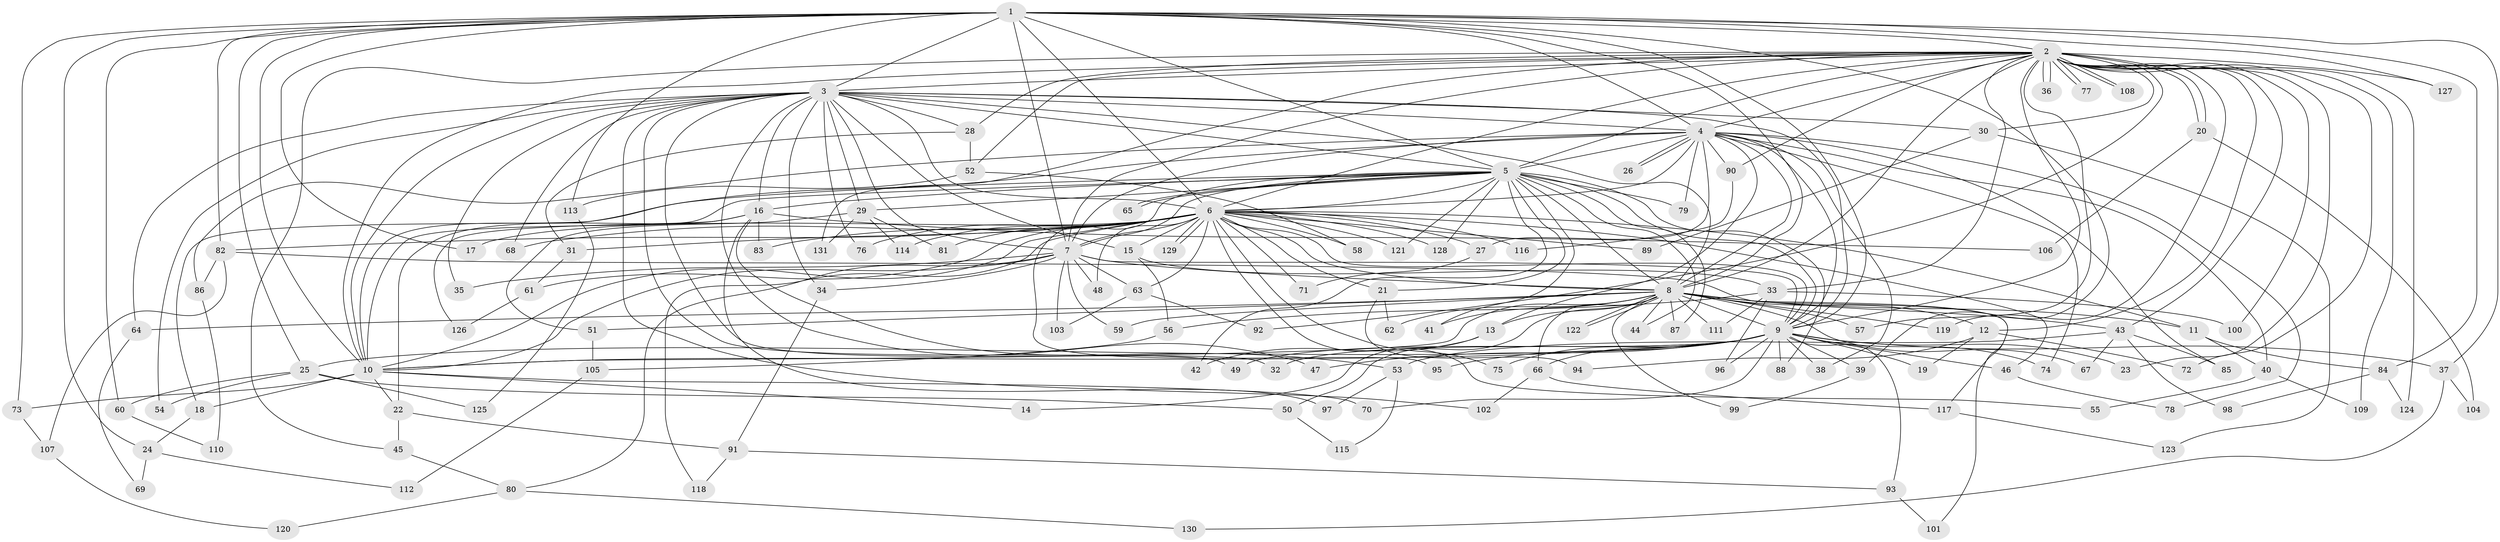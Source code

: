 // Generated by graph-tools (version 1.1) at 2025/25/03/09/25 03:25:45]
// undirected, 131 vertices, 287 edges
graph export_dot {
graph [start="1"]
  node [color=gray90,style=filled];
  1;
  2;
  3;
  4;
  5;
  6;
  7;
  8;
  9;
  10;
  11;
  12;
  13;
  14;
  15;
  16;
  17;
  18;
  19;
  20;
  21;
  22;
  23;
  24;
  25;
  26;
  27;
  28;
  29;
  30;
  31;
  32;
  33;
  34;
  35;
  36;
  37;
  38;
  39;
  40;
  41;
  42;
  43;
  44;
  45;
  46;
  47;
  48;
  49;
  50;
  51;
  52;
  53;
  54;
  55;
  56;
  57;
  58;
  59;
  60;
  61;
  62;
  63;
  64;
  65;
  66;
  67;
  68;
  69;
  70;
  71;
  72;
  73;
  74;
  75;
  76;
  77;
  78;
  79;
  80;
  81;
  82;
  83;
  84;
  85;
  86;
  87;
  88;
  89;
  90;
  91;
  92;
  93;
  94;
  95;
  96;
  97;
  98;
  99;
  100;
  101;
  102;
  103;
  104;
  105;
  106;
  107;
  108;
  109;
  110;
  111;
  112;
  113;
  114;
  115;
  116;
  117;
  118;
  119;
  120;
  121;
  122;
  123;
  124;
  125;
  126;
  127;
  128;
  129;
  130;
  131;
  1 -- 2;
  1 -- 3;
  1 -- 4;
  1 -- 5;
  1 -- 6;
  1 -- 7;
  1 -- 8;
  1 -- 9;
  1 -- 10;
  1 -- 17;
  1 -- 24;
  1 -- 25;
  1 -- 37;
  1 -- 39;
  1 -- 60;
  1 -- 73;
  1 -- 82;
  1 -- 84;
  1 -- 113;
  1 -- 127;
  2 -- 3;
  2 -- 4;
  2 -- 5;
  2 -- 6;
  2 -- 7;
  2 -- 8;
  2 -- 9;
  2 -- 10;
  2 -- 12;
  2 -- 20;
  2 -- 20;
  2 -- 23;
  2 -- 28;
  2 -- 30;
  2 -- 33;
  2 -- 36;
  2 -- 36;
  2 -- 43;
  2 -- 45;
  2 -- 52;
  2 -- 57;
  2 -- 72;
  2 -- 77;
  2 -- 77;
  2 -- 90;
  2 -- 92;
  2 -- 100;
  2 -- 108;
  2 -- 108;
  2 -- 109;
  2 -- 119;
  2 -- 124;
  2 -- 127;
  2 -- 131;
  3 -- 4;
  3 -- 5;
  3 -- 6;
  3 -- 7;
  3 -- 8;
  3 -- 9;
  3 -- 10;
  3 -- 15;
  3 -- 16;
  3 -- 28;
  3 -- 29;
  3 -- 30;
  3 -- 32;
  3 -- 34;
  3 -- 35;
  3 -- 47;
  3 -- 49;
  3 -- 54;
  3 -- 64;
  3 -- 68;
  3 -- 76;
  3 -- 102;
  4 -- 5;
  4 -- 6;
  4 -- 7;
  4 -- 8;
  4 -- 9;
  4 -- 10;
  4 -- 13;
  4 -- 26;
  4 -- 26;
  4 -- 27;
  4 -- 38;
  4 -- 40;
  4 -- 74;
  4 -- 78;
  4 -- 79;
  4 -- 85;
  4 -- 86;
  4 -- 90;
  5 -- 6;
  5 -- 7;
  5 -- 8;
  5 -- 9;
  5 -- 10;
  5 -- 16;
  5 -- 18;
  5 -- 21;
  5 -- 29;
  5 -- 41;
  5 -- 42;
  5 -- 44;
  5 -- 65;
  5 -- 65;
  5 -- 79;
  5 -- 87;
  5 -- 88;
  5 -- 95;
  5 -- 121;
  5 -- 128;
  6 -- 7;
  6 -- 8;
  6 -- 9;
  6 -- 10;
  6 -- 11;
  6 -- 15;
  6 -- 17;
  6 -- 21;
  6 -- 27;
  6 -- 31;
  6 -- 46;
  6 -- 48;
  6 -- 55;
  6 -- 58;
  6 -- 61;
  6 -- 63;
  6 -- 68;
  6 -- 71;
  6 -- 75;
  6 -- 76;
  6 -- 81;
  6 -- 82;
  6 -- 83;
  6 -- 89;
  6 -- 114;
  6 -- 116;
  6 -- 118;
  6 -- 121;
  6 -- 128;
  6 -- 129;
  6 -- 129;
  7 -- 8;
  7 -- 9;
  7 -- 10;
  7 -- 34;
  7 -- 35;
  7 -- 48;
  7 -- 59;
  7 -- 63;
  7 -- 80;
  7 -- 103;
  8 -- 9;
  8 -- 10;
  8 -- 11;
  8 -- 12;
  8 -- 13;
  8 -- 41;
  8 -- 43;
  8 -- 44;
  8 -- 50;
  8 -- 51;
  8 -- 57;
  8 -- 59;
  8 -- 62;
  8 -- 64;
  8 -- 66;
  8 -- 67;
  8 -- 87;
  8 -- 99;
  8 -- 101;
  8 -- 111;
  8 -- 119;
  8 -- 122;
  8 -- 122;
  9 -- 10;
  9 -- 19;
  9 -- 23;
  9 -- 25;
  9 -- 32;
  9 -- 37;
  9 -- 38;
  9 -- 39;
  9 -- 46;
  9 -- 47;
  9 -- 49;
  9 -- 66;
  9 -- 70;
  9 -- 74;
  9 -- 75;
  9 -- 88;
  9 -- 93;
  9 -- 95;
  9 -- 96;
  10 -- 14;
  10 -- 18;
  10 -- 22;
  10 -- 70;
  10 -- 73;
  11 -- 40;
  11 -- 84;
  12 -- 19;
  12 -- 72;
  12 -- 94;
  13 -- 14;
  13 -- 42;
  15 -- 33;
  15 -- 56;
  16 -- 22;
  16 -- 53;
  16 -- 83;
  16 -- 97;
  16 -- 106;
  16 -- 126;
  18 -- 24;
  20 -- 104;
  20 -- 106;
  21 -- 62;
  21 -- 94;
  22 -- 45;
  22 -- 91;
  24 -- 69;
  24 -- 112;
  25 -- 50;
  25 -- 54;
  25 -- 60;
  25 -- 125;
  27 -- 71;
  28 -- 31;
  28 -- 52;
  29 -- 51;
  29 -- 81;
  29 -- 114;
  29 -- 131;
  30 -- 89;
  30 -- 123;
  31 -- 61;
  33 -- 56;
  33 -- 96;
  33 -- 100;
  33 -- 111;
  34 -- 91;
  37 -- 104;
  37 -- 130;
  39 -- 99;
  40 -- 55;
  40 -- 109;
  43 -- 53;
  43 -- 67;
  43 -- 85;
  43 -- 98;
  45 -- 80;
  46 -- 78;
  50 -- 115;
  51 -- 105;
  52 -- 58;
  52 -- 113;
  53 -- 97;
  53 -- 115;
  56 -- 105;
  60 -- 110;
  61 -- 126;
  63 -- 92;
  63 -- 103;
  64 -- 69;
  66 -- 102;
  66 -- 117;
  73 -- 107;
  80 -- 120;
  80 -- 130;
  82 -- 86;
  82 -- 107;
  82 -- 117;
  84 -- 98;
  84 -- 124;
  86 -- 110;
  90 -- 116;
  91 -- 93;
  91 -- 118;
  93 -- 101;
  105 -- 112;
  107 -- 120;
  113 -- 125;
  117 -- 123;
}

